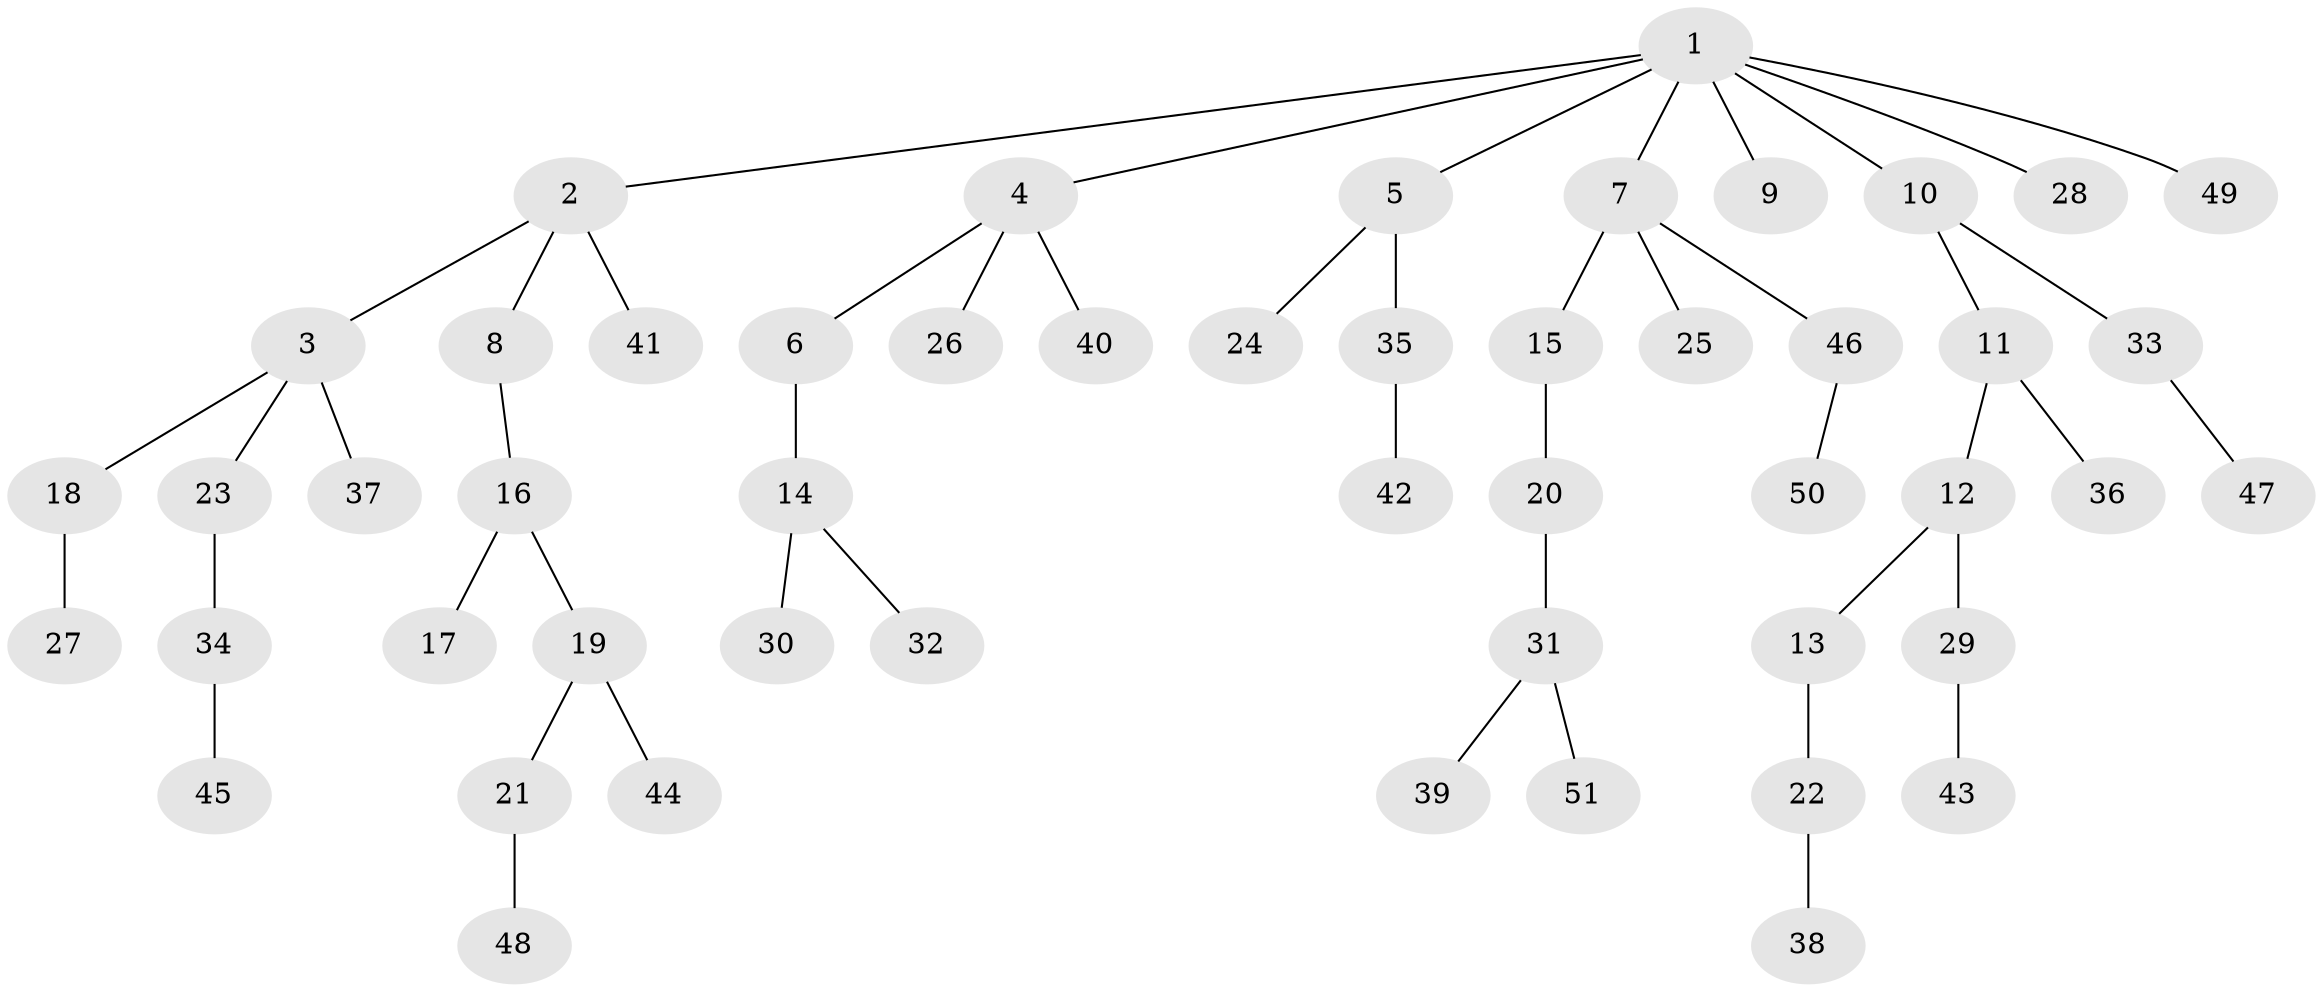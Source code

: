 // coarse degree distribution, {7: 0.02857142857142857, 4: 0.11428571428571428, 3: 0.14285714285714285, 1: 0.5714285714285714, 2: 0.14285714285714285}
// Generated by graph-tools (version 1.1) at 2025/24/03/03/25 07:24:08]
// undirected, 51 vertices, 50 edges
graph export_dot {
graph [start="1"]
  node [color=gray90,style=filled];
  1;
  2;
  3;
  4;
  5;
  6;
  7;
  8;
  9;
  10;
  11;
  12;
  13;
  14;
  15;
  16;
  17;
  18;
  19;
  20;
  21;
  22;
  23;
  24;
  25;
  26;
  27;
  28;
  29;
  30;
  31;
  32;
  33;
  34;
  35;
  36;
  37;
  38;
  39;
  40;
  41;
  42;
  43;
  44;
  45;
  46;
  47;
  48;
  49;
  50;
  51;
  1 -- 2;
  1 -- 4;
  1 -- 5;
  1 -- 7;
  1 -- 9;
  1 -- 10;
  1 -- 28;
  1 -- 49;
  2 -- 3;
  2 -- 8;
  2 -- 41;
  3 -- 18;
  3 -- 23;
  3 -- 37;
  4 -- 6;
  4 -- 26;
  4 -- 40;
  5 -- 24;
  5 -- 35;
  6 -- 14;
  7 -- 15;
  7 -- 25;
  7 -- 46;
  8 -- 16;
  10 -- 11;
  10 -- 33;
  11 -- 12;
  11 -- 36;
  12 -- 13;
  12 -- 29;
  13 -- 22;
  14 -- 30;
  14 -- 32;
  15 -- 20;
  16 -- 17;
  16 -- 19;
  18 -- 27;
  19 -- 21;
  19 -- 44;
  20 -- 31;
  21 -- 48;
  22 -- 38;
  23 -- 34;
  29 -- 43;
  31 -- 39;
  31 -- 51;
  33 -- 47;
  34 -- 45;
  35 -- 42;
  46 -- 50;
}
